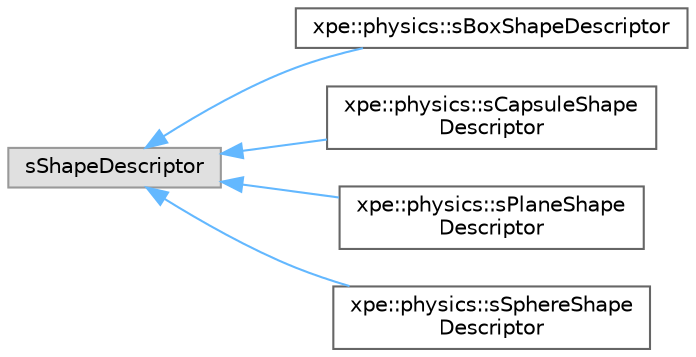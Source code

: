 digraph "Graphical Class Hierarchy"
{
 // LATEX_PDF_SIZE
  bgcolor="transparent";
  edge [fontname=Helvetica,fontsize=10,labelfontname=Helvetica,labelfontsize=10];
  node [fontname=Helvetica,fontsize=10,shape=box,height=0.2,width=0.4];
  rankdir="LR";
  Node0 [id="Node000000",label="sShapeDescriptor",height=0.2,width=0.4,color="grey60", fillcolor="#E0E0E0", style="filled",tooltip=" "];
  Node0 -> Node1 [id="edge4_Node000000_Node000001",dir="back",color="steelblue1",style="solid",tooltip=" "];
  Node1 [id="Node000001",label="xpe::physics::sBoxShapeDescriptor",height=0.2,width=0.4,color="grey40", fillcolor="white", style="filled",URL="$structxpe_1_1physics_1_1s_box_shape_descriptor.html",tooltip=" "];
  Node0 -> Node2 [id="edge5_Node000000_Node000002",dir="back",color="steelblue1",style="solid",tooltip=" "];
  Node2 [id="Node000002",label="xpe::physics::sCapsuleShape\lDescriptor",height=0.2,width=0.4,color="grey40", fillcolor="white", style="filled",URL="$structxpe_1_1physics_1_1s_capsule_shape_descriptor.html",tooltip=" "];
  Node0 -> Node3 [id="edge6_Node000000_Node000003",dir="back",color="steelblue1",style="solid",tooltip=" "];
  Node3 [id="Node000003",label="xpe::physics::sPlaneShape\lDescriptor",height=0.2,width=0.4,color="grey40", fillcolor="white", style="filled",URL="$structxpe_1_1physics_1_1s_plane_shape_descriptor.html",tooltip=" "];
  Node0 -> Node4 [id="edge7_Node000000_Node000004",dir="back",color="steelblue1",style="solid",tooltip=" "];
  Node4 [id="Node000004",label="xpe::physics::sSphereShape\lDescriptor",height=0.2,width=0.4,color="grey40", fillcolor="white", style="filled",URL="$structxpe_1_1physics_1_1s_sphere_shape_descriptor.html",tooltip=" "];
}
